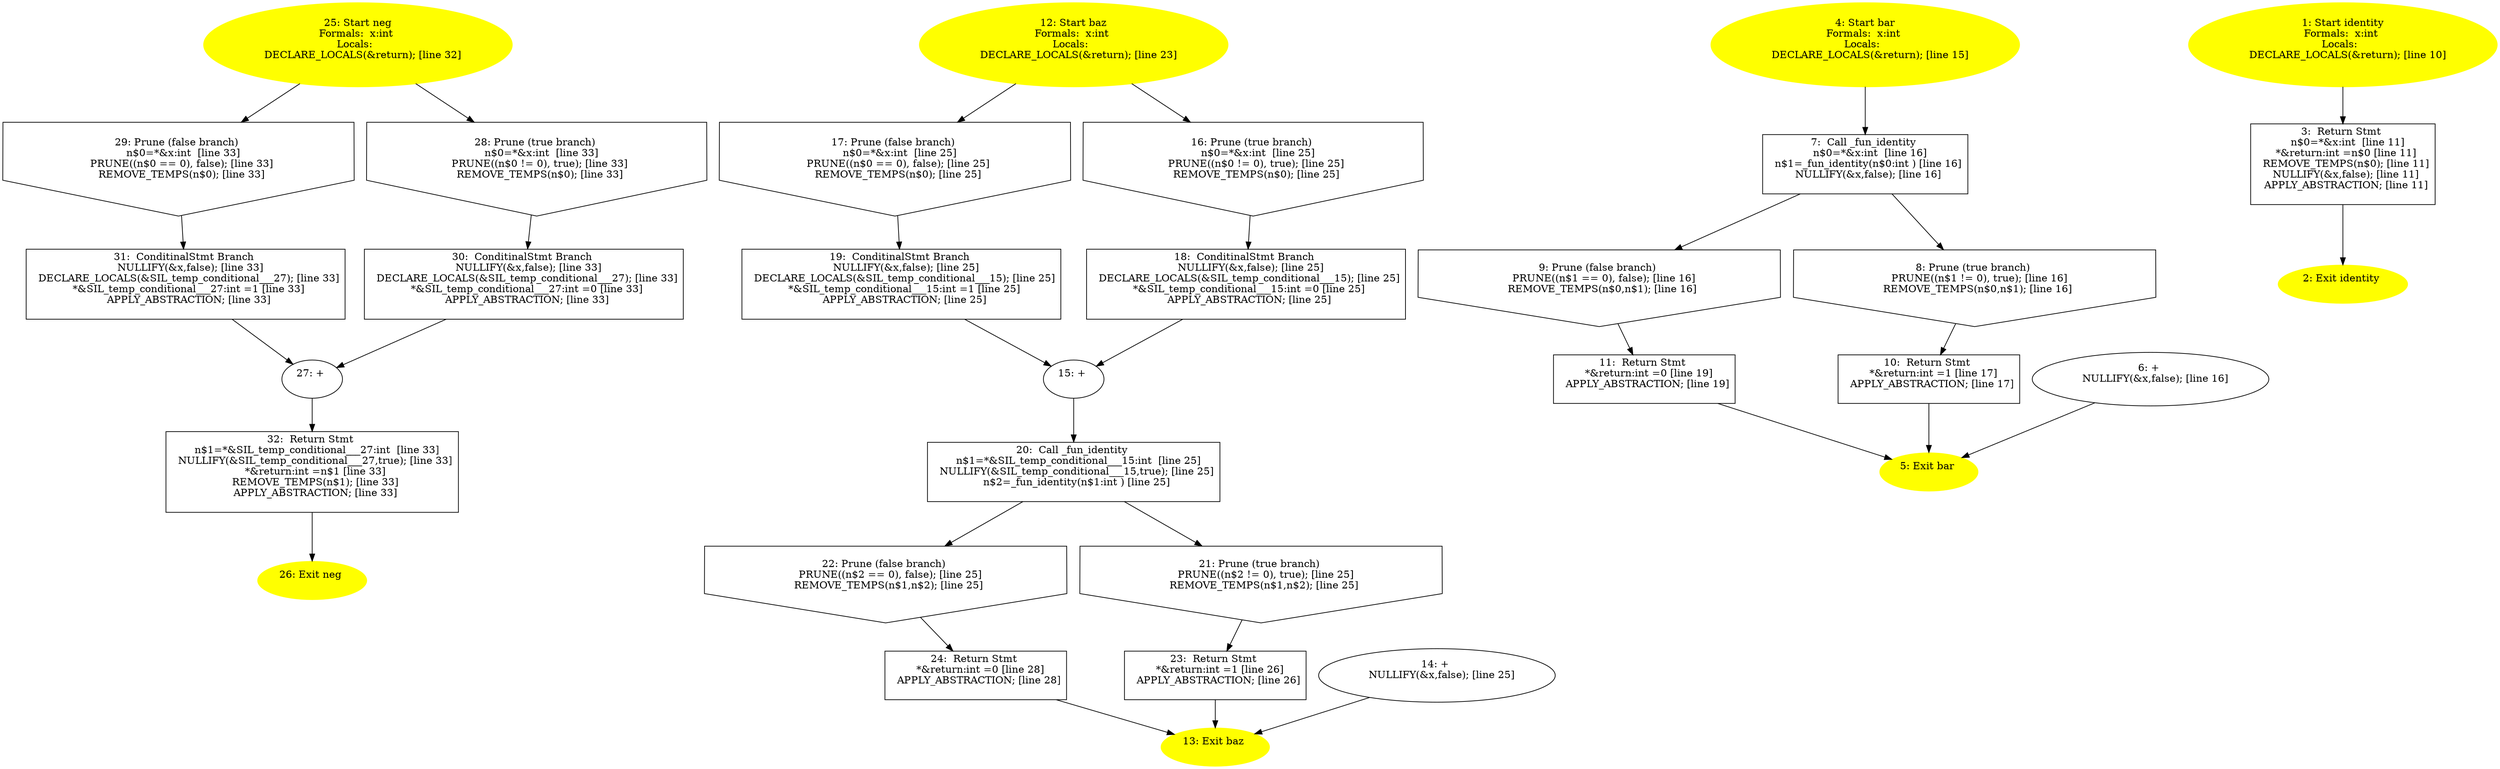 digraph iCFG {
32 [label="32:  Return Stmt \n   n$1=*&SIL_temp_conditional___27:int  [line 33]\n  NULLIFY(&SIL_temp_conditional___27,true); [line 33]\n  *&return:int =n$1 [line 33]\n  REMOVE_TEMPS(n$1); [line 33]\n  APPLY_ABSTRACTION; [line 33]\n " shape="box"]
	

	 32 -> 26 ;
31 [label="31:  ConditinalStmt Branch \n   NULLIFY(&x,false); [line 33]\n  DECLARE_LOCALS(&SIL_temp_conditional___27); [line 33]\n  *&SIL_temp_conditional___27:int =1 [line 33]\n  APPLY_ABSTRACTION; [line 33]\n " shape="box"]
	

	 31 -> 27 ;
30 [label="30:  ConditinalStmt Branch \n   NULLIFY(&x,false); [line 33]\n  DECLARE_LOCALS(&SIL_temp_conditional___27); [line 33]\n  *&SIL_temp_conditional___27:int =0 [line 33]\n  APPLY_ABSTRACTION; [line 33]\n " shape="box"]
	

	 30 -> 27 ;
29 [label="29: Prune (false branch) \n   n$0=*&x:int  [line 33]\n  PRUNE((n$0 == 0), false); [line 33]\n  REMOVE_TEMPS(n$0); [line 33]\n " shape="invhouse"]
	

	 29 -> 31 ;
28 [label="28: Prune (true branch) \n   n$0=*&x:int  [line 33]\n  PRUNE((n$0 != 0), true); [line 33]\n  REMOVE_TEMPS(n$0); [line 33]\n " shape="invhouse"]
	

	 28 -> 30 ;
27 [label="27: + \n  " ]
	

	 27 -> 32 ;
26 [label="26: Exit neg \n  " color=yellow style=filled]
	

25 [label="25: Start neg\nFormals:  x:int \nLocals:  \n   DECLARE_LOCALS(&return); [line 32]\n " color=yellow style=filled]
	

	 25 -> 28 ;
	 25 -> 29 ;
24 [label="24:  Return Stmt \n   *&return:int =0 [line 28]\n  APPLY_ABSTRACTION; [line 28]\n " shape="box"]
	

	 24 -> 13 ;
23 [label="23:  Return Stmt \n   *&return:int =1 [line 26]\n  APPLY_ABSTRACTION; [line 26]\n " shape="box"]
	

	 23 -> 13 ;
22 [label="22: Prune (false branch) \n   PRUNE((n$2 == 0), false); [line 25]\n  REMOVE_TEMPS(n$1,n$2); [line 25]\n " shape="invhouse"]
	

	 22 -> 24 ;
21 [label="21: Prune (true branch) \n   PRUNE((n$2 != 0), true); [line 25]\n  REMOVE_TEMPS(n$1,n$2); [line 25]\n " shape="invhouse"]
	

	 21 -> 23 ;
20 [label="20:  Call _fun_identity \n   n$1=*&SIL_temp_conditional___15:int  [line 25]\n  NULLIFY(&SIL_temp_conditional___15,true); [line 25]\n  n$2=_fun_identity(n$1:int ) [line 25]\n " shape="box"]
	

	 20 -> 21 ;
	 20 -> 22 ;
19 [label="19:  ConditinalStmt Branch \n   NULLIFY(&x,false); [line 25]\n  DECLARE_LOCALS(&SIL_temp_conditional___15); [line 25]\n  *&SIL_temp_conditional___15:int =1 [line 25]\n  APPLY_ABSTRACTION; [line 25]\n " shape="box"]
	

	 19 -> 15 ;
18 [label="18:  ConditinalStmt Branch \n   NULLIFY(&x,false); [line 25]\n  DECLARE_LOCALS(&SIL_temp_conditional___15); [line 25]\n  *&SIL_temp_conditional___15:int =0 [line 25]\n  APPLY_ABSTRACTION; [line 25]\n " shape="box"]
	

	 18 -> 15 ;
17 [label="17: Prune (false branch) \n   n$0=*&x:int  [line 25]\n  PRUNE((n$0 == 0), false); [line 25]\n  REMOVE_TEMPS(n$0); [line 25]\n " shape="invhouse"]
	

	 17 -> 19 ;
16 [label="16: Prune (true branch) \n   n$0=*&x:int  [line 25]\n  PRUNE((n$0 != 0), true); [line 25]\n  REMOVE_TEMPS(n$0); [line 25]\n " shape="invhouse"]
	

	 16 -> 18 ;
15 [label="15: + \n  " ]
	

	 15 -> 20 ;
14 [label="14: + \n   NULLIFY(&x,false); [line 25]\n " ]
	

	 14 -> 13 ;
13 [label="13: Exit baz \n  " color=yellow style=filled]
	

12 [label="12: Start baz\nFormals:  x:int \nLocals:  \n   DECLARE_LOCALS(&return); [line 23]\n " color=yellow style=filled]
	

	 12 -> 16 ;
	 12 -> 17 ;
11 [label="11:  Return Stmt \n   *&return:int =0 [line 19]\n  APPLY_ABSTRACTION; [line 19]\n " shape="box"]
	

	 11 -> 5 ;
10 [label="10:  Return Stmt \n   *&return:int =1 [line 17]\n  APPLY_ABSTRACTION; [line 17]\n " shape="box"]
	

	 10 -> 5 ;
9 [label="9: Prune (false branch) \n   PRUNE((n$1 == 0), false); [line 16]\n  REMOVE_TEMPS(n$0,n$1); [line 16]\n " shape="invhouse"]
	

	 9 -> 11 ;
8 [label="8: Prune (true branch) \n   PRUNE((n$1 != 0), true); [line 16]\n  REMOVE_TEMPS(n$0,n$1); [line 16]\n " shape="invhouse"]
	

	 8 -> 10 ;
7 [label="7:  Call _fun_identity \n   n$0=*&x:int  [line 16]\n  n$1=_fun_identity(n$0:int ) [line 16]\n  NULLIFY(&x,false); [line 16]\n " shape="box"]
	

	 7 -> 8 ;
	 7 -> 9 ;
6 [label="6: + \n   NULLIFY(&x,false); [line 16]\n " ]
	

	 6 -> 5 ;
5 [label="5: Exit bar \n  " color=yellow style=filled]
	

4 [label="4: Start bar\nFormals:  x:int \nLocals:  \n   DECLARE_LOCALS(&return); [line 15]\n " color=yellow style=filled]
	

	 4 -> 7 ;
3 [label="3:  Return Stmt \n   n$0=*&x:int  [line 11]\n  *&return:int =n$0 [line 11]\n  REMOVE_TEMPS(n$0); [line 11]\n  NULLIFY(&x,false); [line 11]\n  APPLY_ABSTRACTION; [line 11]\n " shape="box"]
	

	 3 -> 2 ;
2 [label="2: Exit identity \n  " color=yellow style=filled]
	

1 [label="1: Start identity\nFormals:  x:int \nLocals:  \n   DECLARE_LOCALS(&return); [line 10]\n " color=yellow style=filled]
	

	 1 -> 3 ;
}
